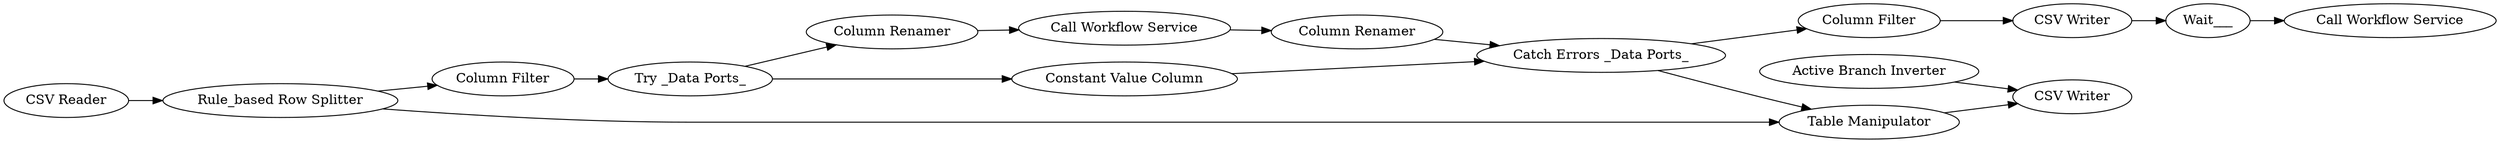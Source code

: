 digraph {
	"5845833601087145767_394" [label="CSV Writer"]
	"5845833601087145767_381" [label="Catch Errors _Data Ports_"]
	"5845833601087145767_404" [label="Column Renamer"]
	"5845833601087145767_406" [label=Wait___]
	"5845833601087145767_356" [label="Rule_based Row Splitter"]
	"5845833601087145767_392" [label="Column Filter"]
	"5845833601087145767_395" [label="Table Manipulator"]
	"5845833601087145767_387" [label="Constant Value Column"]
	"5845833601087145767_401" [label="CSV Reader"]
	"5845833601087145767_391" [label="Try _Data Ports_"]
	"5845833601087145767_405" [label="Call Workflow Service"]
	"5845833601087145767_397" [label="Column Filter"]
	"5845833601087145767_402" [label="Call Workflow Service"]
	"5845833601087145767_393" [label="CSV Writer"]
	"5845833601087145767_403" [label="Column Renamer"]
	"5845833601087145767_398" [label="Active Branch Inverter"]
	"5845833601087145767_391" -> "5845833601087145767_387"
	"5845833601087145767_404" -> "5845833601087145767_381"
	"5845833601087145767_401" -> "5845833601087145767_356"
	"5845833601087145767_402" -> "5845833601087145767_404"
	"5845833601087145767_406" -> "5845833601087145767_405"
	"5845833601087145767_392" -> "5845833601087145767_391"
	"5845833601087145767_391" -> "5845833601087145767_403"
	"5845833601087145767_397" -> "5845833601087145767_393"
	"5845833601087145767_356" -> "5845833601087145767_395"
	"5845833601087145767_393" -> "5845833601087145767_406"
	"5845833601087145767_387" -> "5845833601087145767_381"
	"5845833601087145767_356" -> "5845833601087145767_392"
	"5845833601087145767_381" -> "5845833601087145767_397"
	"5845833601087145767_381" -> "5845833601087145767_395"
	"5845833601087145767_403" -> "5845833601087145767_402"
	"5845833601087145767_398" -> "5845833601087145767_394"
	"5845833601087145767_395" -> "5845833601087145767_394"
	rankdir=LR
}
